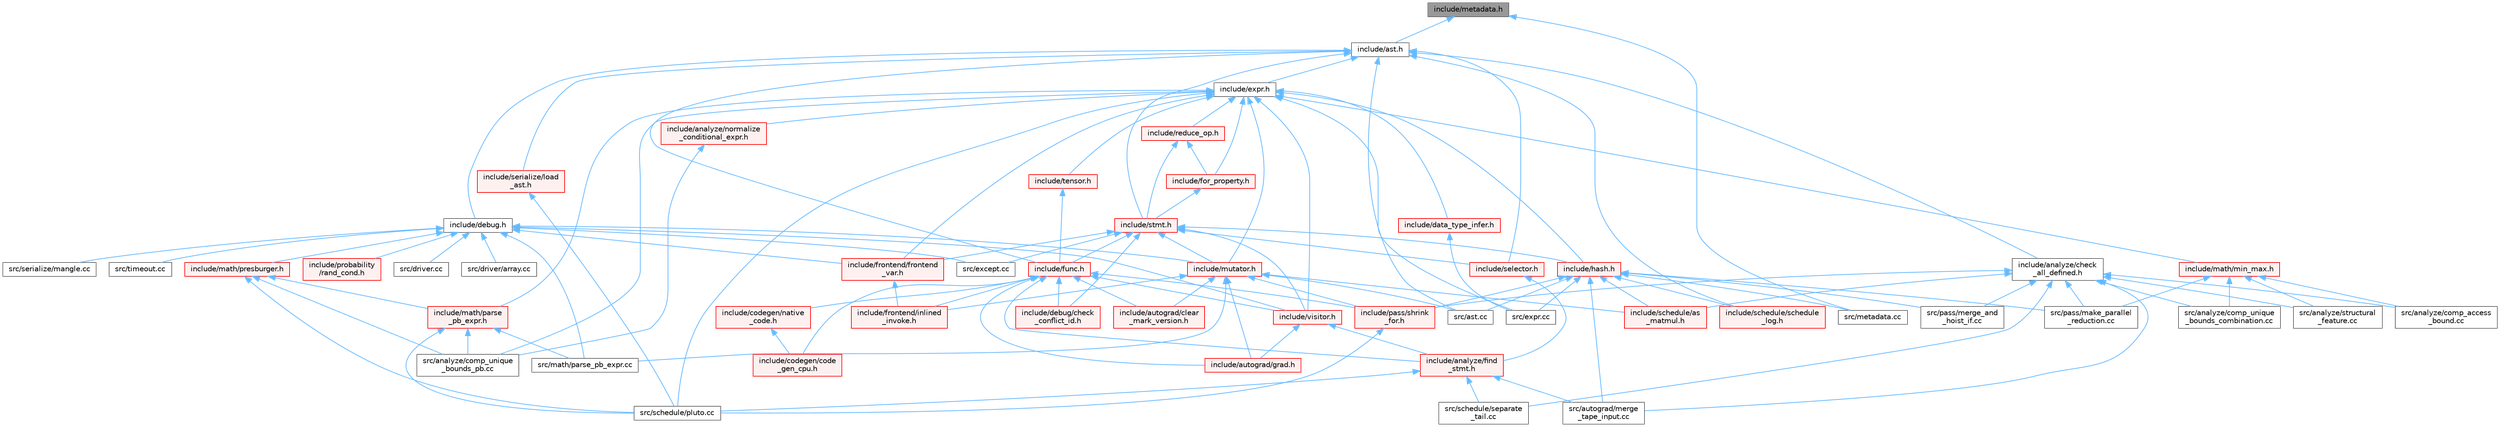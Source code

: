 digraph "include/metadata.h"
{
 // LATEX_PDF_SIZE
  bgcolor="transparent";
  edge [fontname=Helvetica,fontsize=10,labelfontname=Helvetica,labelfontsize=10];
  node [fontname=Helvetica,fontsize=10,shape=box,height=0.2,width=0.4];
  Node1 [label="include/metadata.h",height=0.2,width=0.4,color="gray40", fillcolor="grey60", style="filled", fontcolor="black",tooltip=" "];
  Node1 -> Node2 [dir="back",color="steelblue1",style="solid"];
  Node2 [label="include/ast.h",height=0.2,width=0.4,color="grey40", fillcolor="white", style="filled",URL="$ast_8h.html",tooltip=" "];
  Node2 -> Node3 [dir="back",color="steelblue1",style="solid"];
  Node3 [label="include/analyze/check\l_all_defined.h",height=0.2,width=0.4,color="grey40", fillcolor="white", style="filled",URL="$check__all__defined_8h.html",tooltip=" "];
  Node3 -> Node4 [dir="back",color="steelblue1",style="solid"];
  Node4 [label="include/pass/shrink\l_for.h",height=0.2,width=0.4,color="red", fillcolor="#FFF0F0", style="filled",URL="$shrink__for_8h.html",tooltip=" "];
  Node4 -> Node10 [dir="back",color="steelblue1",style="solid"];
  Node10 [label="src/schedule/pluto.cc",height=0.2,width=0.4,color="grey40", fillcolor="white", style="filled",URL="$pluto_8cc.html",tooltip=" "];
  Node3 -> Node11 [dir="back",color="steelblue1",style="solid"];
  Node11 [label="include/schedule/as\l_matmul.h",height=0.2,width=0.4,color="red", fillcolor="#FFF0F0", style="filled",URL="$as__matmul_8h.html",tooltip=" "];
  Node3 -> Node45 [dir="back",color="steelblue1",style="solid"];
  Node45 [label="src/analyze/comp_access\l_bound.cc",height=0.2,width=0.4,color="grey40", fillcolor="white", style="filled",URL="$comp__access__bound_8cc.html",tooltip=" "];
  Node3 -> Node46 [dir="back",color="steelblue1",style="solid"];
  Node46 [label="src/analyze/comp_unique\l_bounds_combination.cc",height=0.2,width=0.4,color="grey40", fillcolor="white", style="filled",URL="$comp__unique__bounds__combination_8cc.html",tooltip=" "];
  Node3 -> Node47 [dir="back",color="steelblue1",style="solid"];
  Node47 [label="src/analyze/structural\l_feature.cc",height=0.2,width=0.4,color="grey40", fillcolor="white", style="filled",URL="$structural__feature_8cc.html",tooltip=" "];
  Node3 -> Node48 [dir="back",color="steelblue1",style="solid"];
  Node48 [label="src/autograd/merge\l_tape_input.cc",height=0.2,width=0.4,color="grey40", fillcolor="white", style="filled",URL="$merge__tape__input_8cc.html",tooltip=" "];
  Node3 -> Node49 [dir="back",color="steelblue1",style="solid"];
  Node49 [label="src/pass/make_parallel\l_reduction.cc",height=0.2,width=0.4,color="grey40", fillcolor="white", style="filled",URL="$make__parallel__reduction_8cc.html",tooltip=" "];
  Node3 -> Node50 [dir="back",color="steelblue1",style="solid"];
  Node50 [label="src/pass/merge_and\l_hoist_if.cc",height=0.2,width=0.4,color="grey40", fillcolor="white", style="filled",URL="$merge__and__hoist__if_8cc.html",tooltip=" "];
  Node3 -> Node34 [dir="back",color="steelblue1",style="solid"];
  Node34 [label="src/schedule/separate\l_tail.cc",height=0.2,width=0.4,color="grey40", fillcolor="white", style="filled",URL="$separate__tail_8cc.html",tooltip=" "];
  Node2 -> Node51 [dir="back",color="steelblue1",style="solid"];
  Node51 [label="include/debug.h",height=0.2,width=0.4,color="grey40", fillcolor="white", style="filled",URL="$debug_8h.html",tooltip=" "];
  Node51 -> Node52 [dir="back",color="steelblue1",style="solid"];
  Node52 [label="include/frontend/frontend\l_var.h",height=0.2,width=0.4,color="red", fillcolor="#FFF0F0", style="filled",URL="$frontend__var_8h.html",tooltip=" "];
  Node52 -> Node53 [dir="back",color="steelblue1",style="solid"];
  Node53 [label="include/frontend/inlined\l_invoke.h",height=0.2,width=0.4,color="red", fillcolor="#FFF0F0", style="filled",URL="$inlined__invoke_8h.html",tooltip=" "];
  Node51 -> Node56 [dir="back",color="steelblue1",style="solid"];
  Node56 [label="include/math/presburger.h",height=0.2,width=0.4,color="red", fillcolor="#FFF0F0", style="filled",URL="$presburger_8h.html",tooltip=" "];
  Node56 -> Node84 [dir="back",color="steelblue1",style="solid"];
  Node84 [label="include/math/parse\l_pb_expr.h",height=0.2,width=0.4,color="red", fillcolor="#FFF0F0", style="filled",URL="$parse__pb__expr_8h.html",tooltip=" "];
  Node84 -> Node67 [dir="back",color="steelblue1",style="solid"];
  Node67 [label="src/analyze/comp_unique\l_bounds_pb.cc",height=0.2,width=0.4,color="grey40", fillcolor="white", style="filled",URL="$comp__unique__bounds__pb_8cc.html",tooltip=" "];
  Node84 -> Node85 [dir="back",color="steelblue1",style="solid"];
  Node85 [label="src/math/parse_pb_expr.cc",height=0.2,width=0.4,color="grey40", fillcolor="white", style="filled",URL="$parse__pb__expr_8cc.html",tooltip=" "];
  Node84 -> Node10 [dir="back",color="steelblue1",style="solid"];
  Node56 -> Node67 [dir="back",color="steelblue1",style="solid"];
  Node56 -> Node10 [dir="back",color="steelblue1",style="solid"];
  Node51 -> Node87 [dir="back",color="steelblue1",style="solid"];
  Node87 [label="include/mutator.h",height=0.2,width=0.4,color="red", fillcolor="#FFF0F0", style="filled",URL="$mutator_8h.html",tooltip=" "];
  Node87 -> Node90 [dir="back",color="steelblue1",style="solid"];
  Node90 [label="include/autograd/clear\l_mark_version.h",height=0.2,width=0.4,color="red", fillcolor="#FFF0F0", style="filled",URL="$clear__mark__version_8h.html",tooltip=" "];
  Node87 -> Node97 [dir="back",color="steelblue1",style="solid"];
  Node97 [label="include/autograd/grad.h",height=0.2,width=0.4,color="red", fillcolor="#FFF0F0", style="filled",URL="$grad_8h.html",tooltip=" "];
  Node87 -> Node53 [dir="back",color="steelblue1",style="solid"];
  Node87 -> Node4 [dir="back",color="steelblue1",style="solid"];
  Node87 -> Node11 [dir="back",color="steelblue1",style="solid"];
  Node87 -> Node169 [dir="back",color="steelblue1",style="solid"];
  Node169 [label="src/ast.cc",height=0.2,width=0.4,color="grey40", fillcolor="white", style="filled",URL="$ast_8cc.html",tooltip=" "];
  Node87 -> Node85 [dir="back",color="steelblue1",style="solid"];
  Node51 -> Node172 [dir="back",color="steelblue1",style="solid"];
  Node172 [label="include/probability\l/rand_cond.h",height=0.2,width=0.4,color="red", fillcolor="#FFF0F0", style="filled",URL="$rand__cond_8h.html",tooltip=" "];
  Node51 -> Node177 [dir="back",color="steelblue1",style="solid"];
  Node177 [label="include/visitor.h",height=0.2,width=0.4,color="red", fillcolor="#FFF0F0", style="filled",URL="$visitor_8h.html",tooltip=" "];
  Node177 -> Node199 [dir="back",color="steelblue1",style="solid"];
  Node199 [label="include/analyze/find\l_stmt.h",height=0.2,width=0.4,color="red", fillcolor="#FFF0F0", style="filled",URL="$find__stmt_8h.html",tooltip=" "];
  Node199 -> Node48 [dir="back",color="steelblue1",style="solid"];
  Node199 -> Node10 [dir="back",color="steelblue1",style="solid"];
  Node199 -> Node34 [dir="back",color="steelblue1",style="solid"];
  Node177 -> Node97 [dir="back",color="steelblue1",style="solid"];
  Node51 -> Node223 [dir="back",color="steelblue1",style="solid"];
  Node223 [label="src/driver.cc",height=0.2,width=0.4,color="grey40", fillcolor="white", style="filled",URL="$driver_8cc.html",tooltip=" "];
  Node51 -> Node224 [dir="back",color="steelblue1",style="solid"];
  Node224 [label="src/driver/array.cc",height=0.2,width=0.4,color="grey40", fillcolor="white", style="filled",URL="$array_8cc.html",tooltip=" "];
  Node51 -> Node13 [dir="back",color="steelblue1",style="solid"];
  Node13 [label="src/except.cc",height=0.2,width=0.4,color="grey40", fillcolor="white", style="filled",URL="$except_8cc.html",tooltip=" "];
  Node51 -> Node85 [dir="back",color="steelblue1",style="solid"];
  Node51 -> Node225 [dir="back",color="steelblue1",style="solid"];
  Node225 [label="src/serialize/mangle.cc",height=0.2,width=0.4,color="grey40", fillcolor="white", style="filled",URL="$mangle_8cc.html",tooltip=" "];
  Node51 -> Node226 [dir="back",color="steelblue1",style="solid"];
  Node226 [label="src/timeout.cc",height=0.2,width=0.4,color="grey40", fillcolor="white", style="filled",URL="$timeout_8cc.html",tooltip=" "];
  Node2 -> Node227 [dir="back",color="steelblue1",style="solid"];
  Node227 [label="include/expr.h",height=0.2,width=0.4,color="grey40", fillcolor="white", style="filled",URL="$expr_8h.html",tooltip=" "];
  Node227 -> Node228 [dir="back",color="steelblue1",style="solid"];
  Node228 [label="include/analyze/normalize\l_conditional_expr.h",height=0.2,width=0.4,color="red", fillcolor="#FFF0F0", style="filled",URL="$normalize__conditional__expr_8h.html",tooltip=" "];
  Node228 -> Node67 [dir="back",color="steelblue1",style="solid"];
  Node227 -> Node229 [dir="back",color="steelblue1",style="solid"];
  Node229 [label="include/data_type_infer.h",height=0.2,width=0.4,color="red", fillcolor="#FFF0F0", style="filled",URL="$data__type__infer_8h.html",tooltip=" "];
  Node229 -> Node230 [dir="back",color="steelblue1",style="solid"];
  Node230 [label="src/expr.cc",height=0.2,width=0.4,color="grey40", fillcolor="white", style="filled",URL="$expr_8cc.html",tooltip=" "];
  Node227 -> Node231 [dir="back",color="steelblue1",style="solid"];
  Node231 [label="include/for_property.h",height=0.2,width=0.4,color="red", fillcolor="#FFF0F0", style="filled",URL="$for__property_8h.html",tooltip=" "];
  Node231 -> Node232 [dir="back",color="steelblue1",style="solid"];
  Node232 [label="include/stmt.h",height=0.2,width=0.4,color="red", fillcolor="#FFF0F0", style="filled",URL="$stmt_8h.html",tooltip=" "];
  Node232 -> Node240 [dir="back",color="steelblue1",style="solid"];
  Node240 [label="include/debug/check\l_conflict_id.h",height=0.2,width=0.4,color="red", fillcolor="#FFF0F0", style="filled",URL="$check__conflict__id_8h.html",tooltip=" "];
  Node232 -> Node52 [dir="back",color="steelblue1",style="solid"];
  Node232 -> Node241 [dir="back",color="steelblue1",style="solid"];
  Node241 [label="include/func.h",height=0.2,width=0.4,color="red", fillcolor="#FFF0F0", style="filled",URL="$func_8h.html",tooltip=" "];
  Node241 -> Node199 [dir="back",color="steelblue1",style="solid"];
  Node241 -> Node90 [dir="back",color="steelblue1",style="solid"];
  Node241 -> Node97 [dir="back",color="steelblue1",style="solid"];
  Node241 -> Node209 [dir="back",color="steelblue1",style="solid"];
  Node209 [label="include/codegen/code\l_gen_cpu.h",height=0.2,width=0.4,color="red", fillcolor="#FFF0F0", style="filled",URL="$code__gen__cpu_8h.html",tooltip=" "];
  Node241 -> Node242 [dir="back",color="steelblue1",style="solid"];
  Node242 [label="include/codegen/native\l_code.h",height=0.2,width=0.4,color="red", fillcolor="#FFF0F0", style="filled",URL="$native__code_8h.html",tooltip=" "];
  Node242 -> Node209 [dir="back",color="steelblue1",style="solid"];
  Node241 -> Node240 [dir="back",color="steelblue1",style="solid"];
  Node241 -> Node53 [dir="back",color="steelblue1",style="solid"];
  Node241 -> Node4 [dir="back",color="steelblue1",style="solid"];
  Node241 -> Node177 [dir="back",color="steelblue1",style="solid"];
  Node232 -> Node247 [dir="back",color="steelblue1",style="solid"];
  Node247 [label="include/hash.h",height=0.2,width=0.4,color="red", fillcolor="#FFF0F0", style="filled",URL="$hash_8h.html",tooltip=" "];
  Node247 -> Node4 [dir="back",color="steelblue1",style="solid"];
  Node247 -> Node11 [dir="back",color="steelblue1",style="solid"];
  Node247 -> Node248 [dir="back",color="steelblue1",style="solid"];
  Node248 [label="include/schedule/schedule\l_log.h",height=0.2,width=0.4,color="red", fillcolor="#FFF0F0", style="filled",URL="$schedule__log_8h.html",tooltip=" "];
  Node247 -> Node169 [dir="back",color="steelblue1",style="solid"];
  Node247 -> Node48 [dir="back",color="steelblue1",style="solid"];
  Node247 -> Node230 [dir="back",color="steelblue1",style="solid"];
  Node247 -> Node254 [dir="back",color="steelblue1",style="solid"];
  Node254 [label="src/metadata.cc",height=0.2,width=0.4,color="grey40", fillcolor="white", style="filled",URL="$metadata_8cc.html",tooltip=" "];
  Node247 -> Node49 [dir="back",color="steelblue1",style="solid"];
  Node247 -> Node50 [dir="back",color="steelblue1",style="solid"];
  Node232 -> Node87 [dir="back",color="steelblue1",style="solid"];
  Node232 -> Node265 [dir="back",color="steelblue1",style="solid"];
  Node265 [label="include/selector.h",height=0.2,width=0.4,color="red", fillcolor="#FFF0F0", style="filled",URL="$selector_8h.html",tooltip=" "];
  Node265 -> Node199 [dir="back",color="steelblue1",style="solid"];
  Node232 -> Node177 [dir="back",color="steelblue1",style="solid"];
  Node232 -> Node13 [dir="back",color="steelblue1",style="solid"];
  Node227 -> Node52 [dir="back",color="steelblue1",style="solid"];
  Node227 -> Node247 [dir="back",color="steelblue1",style="solid"];
  Node227 -> Node267 [dir="back",color="steelblue1",style="solid"];
  Node267 [label="include/math/min_max.h",height=0.2,width=0.4,color="red", fillcolor="#FFF0F0", style="filled",URL="$min__max_8h.html",tooltip=" "];
  Node267 -> Node45 [dir="back",color="steelblue1",style="solid"];
  Node267 -> Node46 [dir="back",color="steelblue1",style="solid"];
  Node267 -> Node47 [dir="back",color="steelblue1",style="solid"];
  Node267 -> Node49 [dir="back",color="steelblue1",style="solid"];
  Node227 -> Node84 [dir="back",color="steelblue1",style="solid"];
  Node227 -> Node87 [dir="back",color="steelblue1",style="solid"];
  Node227 -> Node268 [dir="back",color="steelblue1",style="solid"];
  Node268 [label="include/reduce_op.h",height=0.2,width=0.4,color="red", fillcolor="#FFF0F0", style="filled",URL="$reduce__op_8h.html",tooltip=" "];
  Node268 -> Node231 [dir="back",color="steelblue1",style="solid"];
  Node268 -> Node232 [dir="back",color="steelblue1",style="solid"];
  Node227 -> Node270 [dir="back",color="steelblue1",style="solid"];
  Node270 [label="include/tensor.h",height=0.2,width=0.4,color="red", fillcolor="#FFF0F0", style="filled",URL="$tensor_8h.html",tooltip=" "];
  Node270 -> Node241 [dir="back",color="steelblue1",style="solid"];
  Node227 -> Node177 [dir="back",color="steelblue1",style="solid"];
  Node227 -> Node67 [dir="back",color="steelblue1",style="solid"];
  Node227 -> Node230 [dir="back",color="steelblue1",style="solid"];
  Node227 -> Node10 [dir="back",color="steelblue1",style="solid"];
  Node2 -> Node241 [dir="back",color="steelblue1",style="solid"];
  Node2 -> Node248 [dir="back",color="steelblue1",style="solid"];
  Node2 -> Node265 [dir="back",color="steelblue1",style="solid"];
  Node2 -> Node282 [dir="back",color="steelblue1",style="solid"];
  Node282 [label="include/serialize/load\l_ast.h",height=0.2,width=0.4,color="red", fillcolor="#FFF0F0", style="filled",URL="$load__ast_8h.html",tooltip=" "];
  Node282 -> Node10 [dir="back",color="steelblue1",style="solid"];
  Node2 -> Node232 [dir="back",color="steelblue1",style="solid"];
  Node2 -> Node169 [dir="back",color="steelblue1",style="solid"];
  Node1 -> Node254 [dir="back",color="steelblue1",style="solid"];
}

